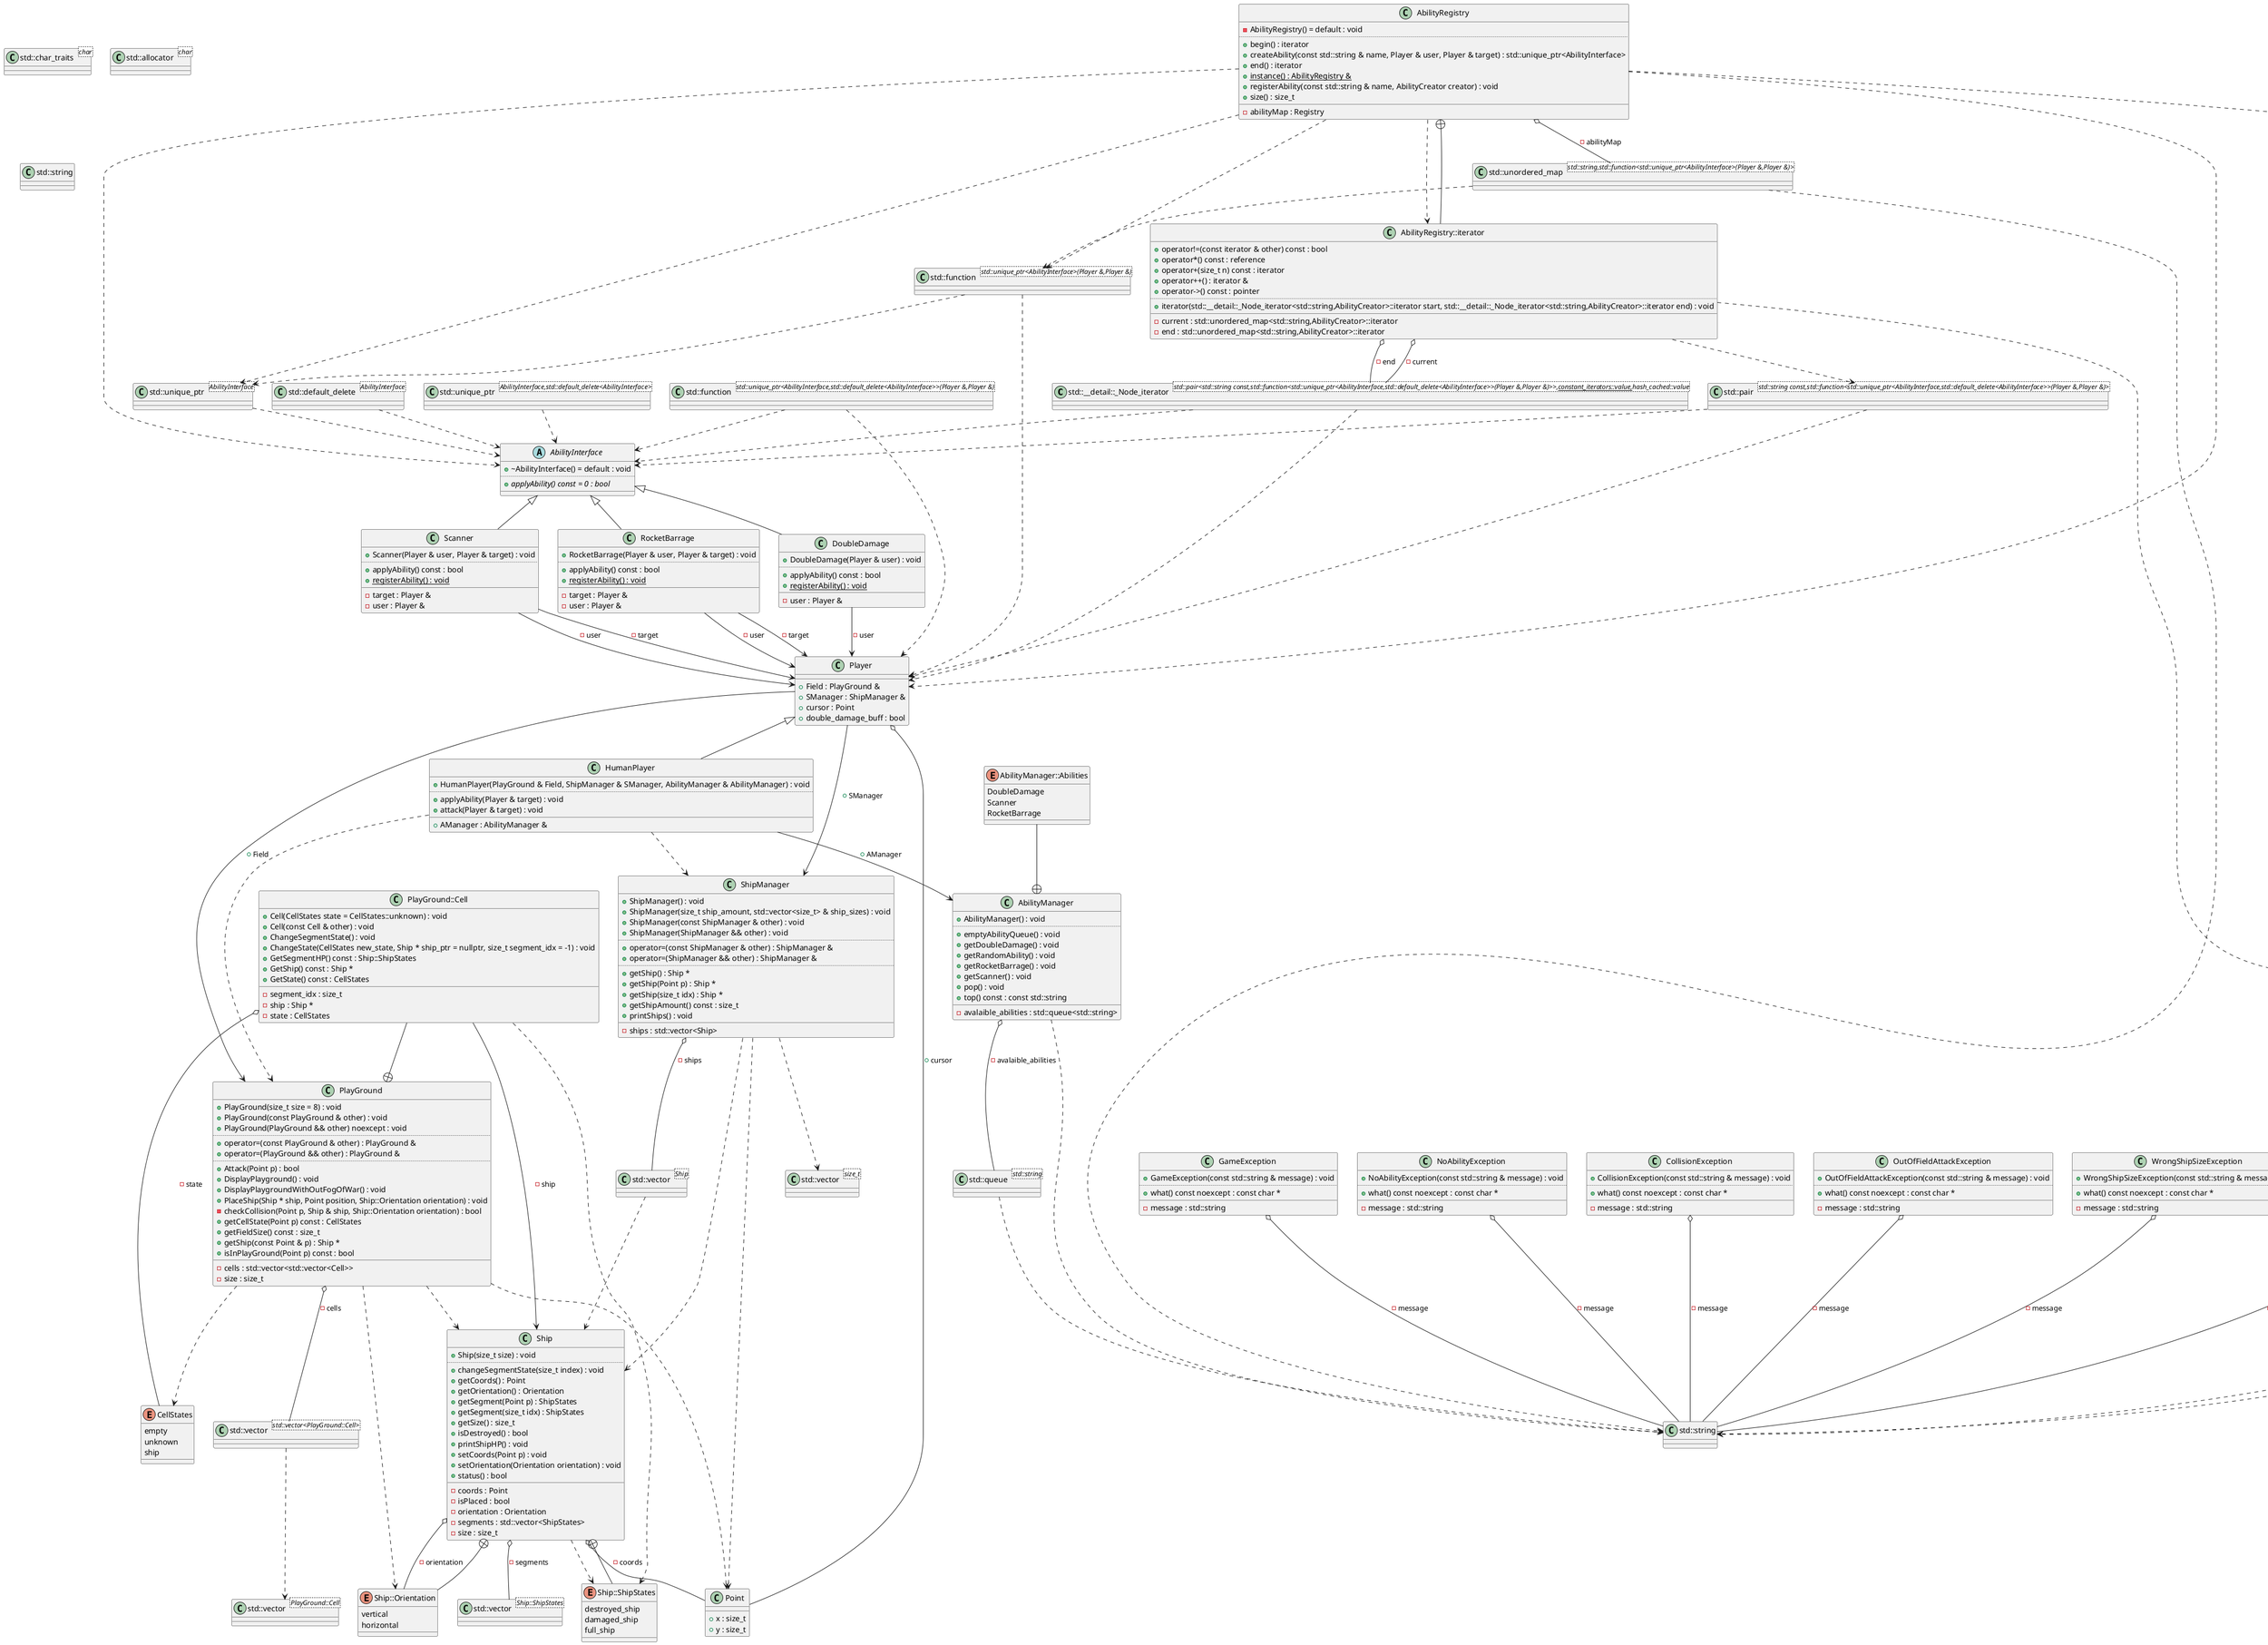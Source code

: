 @startuml
class "std::__detail::_Node_iterator<std::pair<std::string const,std::function<std::unique_ptr<AbilityInterface,std::default_delete<AbilityInterface>>(Player &,Player &)>>,__constant_iterators::value,__hash_cached::value>" as C_0004449643540916957189
class C_0004449643540916957189 {
__
}
class "std::string" as C_0001275076681856179721
class C_0001275076681856179721 {
__
}
class "std::vector<Ship::ShipStates>" as C_0012070552035441967676
class C_0012070552035441967676 {
__
}
class "std::vector<size_t>" as C_0009048762651940375792
class C_0009048762651940375792 {
__
}
class "std::vector<Ship>" as C_0010668212532447068380
class C_0010668212532447068380 {
__
}
class "std::unique_ptr<AbilityInterface>" as C_0001603642456660510360
class C_0001603642456660510360 {
__
}
class "std::function<std::unique_ptr<AbilityInterface>(Player &,Player &)>" as C_0007473334849562948175
class C_0007473334849562948175 {
__
}
class "std::unordered_map<std::string,std::function<std::unique_ptr<AbilityInterface>(Player &,Player &)>>" as C_0011220702600279671166
class C_0011220702600279671166 {
__
}
class "std::char_traits<char>" as C_0005535748063705580822
class C_0005535748063705580822 {
__
}
class "std::allocator<char>" as C_0002987924748245695187
class C_0002987924748245695187 {
__
}
class "std::string" as C_0010957948077403816313
class C_0010957948077403816313 {
__
}
class "std::default_delete<AbilityInterface>" as C_0009005584129432802063
class C_0009005584129432802063 {
__
}
class "std::unique_ptr<AbilityInterface,std::default_delete<AbilityInterface>>" as C_0000030218166798540365
class C_0000030218166798540365 {
__
}
class "std::function<std::unique_ptr<AbilityInterface,std::default_delete<AbilityInterface>>(Player &,Player &)>" as C_0006940668744115959276
class C_0006940668744115959276 {
__
}
class "std::pair<std::string const,std::function<std::unique_ptr<AbilityInterface,std::default_delete<AbilityInterface>>(Player &,Player &)>>" as C_0007031707510986757882
class C_0007031707510986757882 {
__
}
class "std::queue<std::string>" as C_0006609828724228130343
class C_0006609828724228130343 {
__
}
class "std::vector<PlayGround::Cell>" as C_0010394947047751168916
class C_0010394947047751168916 {
__
}
class "std::vector<std::vector<PlayGround::Cell>>" as C_0015276452310838919986
class C_0015276452310838919986 {
__
}
class "GameException" as C_0018289579989347309285
class C_0018289579989347309285 {
+GameException(const std::string & message) : void
..
+what() const noexcept : const char *
__
-message : std::string
}
class "NoAbilityException" as C_0005494508630382109428
class C_0005494508630382109428 {
+NoAbilityException(const std::string & message) : void
..
+what() const noexcept : const char *
__
-message : std::string
}
class "CollisionException" as C_0016096237383225318716
class C_0016096237383225318716 {
+CollisionException(const std::string & message) : void
..
+what() const noexcept : const char *
__
-message : std::string
}
class "OutOfFieldAttackException" as C_0006488909643758798999
class C_0006488909643758798999 {
+OutOfFieldAttackException(const std::string & message) : void
..
+what() const noexcept : const char *
__
-message : std::string
}
class "WrongShipSizeException" as C_0002765608692022154684
class C_0002765608692022154684 {
+WrongShipSizeException(const std::string & message) : void
..
+what() const noexcept : const char *
__
-message : std::string
}
class "WrongShipAmountException" as C_0006132211642022131397
class C_0006132211642022131397 {
+WrongShipAmountException(const std::string & message) : void
..
+what() const noexcept : const char *
__
-message : std::string
}
class "Point" as C_0017330203401231275776
class C_0017330203401231275776 {
__
+x : size_t
+y : size_t
}
class "Ship" as C_0014529657433315016423
class C_0014529657433315016423 {
+Ship(size_t size) : void
..
+changeSegmentState(size_t index) : void
+getCoords() : Point
+getOrientation() : Orientation
+getSegment(Point p) : ShipStates
+getSegment(size_t idx) : ShipStates
+getSize() : size_t
+isDestroyed() : bool
+printShipHP() : void
+setCoords(Point p) : void
+setOrientation(Orientation orientation) : void
+status() : bool
__
-coords : Point
-isPlaced : bool
-orientation : Orientation
-segments : std::vector<ShipStates>
-size : size_t
}
enum "Ship::Orientation" as C_0015200704647938469073
enum C_0015200704647938469073 {
vertical
horizontal
}
enum "Ship::ShipStates" as C_0009844379697287645638
enum C_0009844379697287645638 {
destroyed_ship
damaged_ship
full_ship
}
class "ShipManager" as C_0017499122254539489506
class C_0017499122254539489506 {
+ShipManager() : void
+ShipManager(size_t ship_amount, std::vector<size_t> & ship_sizes) : void
+ShipManager(const ShipManager & other) : void
+ShipManager(ShipManager && other) : void
..
+operator=(const ShipManager & other) : ShipManager &
+operator=(ShipManager && other) : ShipManager &
..
+getShip() : Ship *
+getShip(Point p) : Ship *
+getShip(size_t idx) : Ship *
+getShipAmount() const : size_t
+printShips() : void
__
-ships : std::vector<Ship>
}
abstract "AbilityInterface" as C_0018418403117949621286
abstract C_0018418403117949621286 {
+~AbilityInterface() = default : void
..
{abstract} +applyAbility() const = 0 : bool
__
}
class "DoubleDamage" as C_0000648866158297546465
class C_0000648866158297546465 {
+DoubleDamage(Player & user) : void
..
+applyAbility() const : bool
{static} +registerAbility() : void
__
-user : Player &
}
class "Scanner" as C_0013402225055324596433
class C_0013402225055324596433 {
+Scanner(Player & user, Player & target) : void
..
+applyAbility() const : bool
{static} +registerAbility() : void
__
-target : Player &
-user : Player &
}
class "RocketBarrage" as C_0011998025940278914008
class C_0011998025940278914008 {
+RocketBarrage(Player & user, Player & target) : void
..
+applyAbility() const : bool
{static} +registerAbility() : void
__
-target : Player &
-user : Player &
}
class "AbilityRegistry" as C_0016677220737534910727
class C_0016677220737534910727 {
-AbilityRegistry() = default : void
..
+begin() : iterator
+createAbility(const std::string & name, Player & user, Player & target) : std::unique_ptr<AbilityInterface>
+end() : iterator
{static} +instance() : AbilityRegistry &
+registerAbility(const std::string & name, AbilityCreator creator) : void
+size() : size_t
__
-abilityMap : Registry
}
class "AbilityRegistry::iterator" as C_0002165705464363680401
class C_0002165705464363680401 {
+operator!=(const iterator & other) const : bool
+operator*() const : reference
+operator+(size_t n) const : iterator
+operator++() : iterator &
+operator->() const : pointer
..
+iterator(std::__detail::_Node_iterator<std::string,AbilityCreator>::iterator start, std::__detail::_Node_iterator<std::string,AbilityCreator>::iterator end) : void
__
-current : std::unordered_map<std::string,AbilityCreator>::iterator
-end : std::unordered_map<std::string,AbilityCreator>::iterator
}
class "AbilityManager" as C_0002235219345516323367
class C_0002235219345516323367 {
+AbilityManager() : void
..
+emptyAbilityQueue() : void
+getDoubleDamage() : void
+getRandomAbility() : void
+getRocketBarrage() : void
+getScanner() : void
+pop() : void
+top() const : const std::string
__
-avalaible_abilities : std::queue<std::string>
}
enum "AbilityManager::Abilities" as C_0001910837611024354575
enum C_0001910837611024354575 {
DoubleDamage
Scanner
RocketBarrage
}
enum "CellStates" as C_0007786281775014655181
enum C_0007786281775014655181 {
empty
unknown
ship
}
class "PlayGround" as C_0006558446222404021839
class C_0006558446222404021839 {
+PlayGround(size_t size = 8) : void
+PlayGround(const PlayGround & other) : void
+PlayGround(PlayGround && other) noexcept : void
..
+operator=(const PlayGround & other) : PlayGround &
+operator=(PlayGround && other) : PlayGround &
..
+Attack(Point p) : bool
+DisplayPlayground() : void
+DisplayPlaygroundWithOutFogOfWar() : void
+PlaceShip(Ship * ship, Point position, Ship::Orientation orientation) : void
-checkCollision(Point p, Ship & ship, Ship::Orientation orientation) : bool
+getCellState(Point p) const : CellStates
+getFieldSize() const : size_t
+getShip(const Point & p) : Ship *
+isInPlayGround(Point p) const : bool
__
-cells : std::vector<std::vector<Cell>>
-size : size_t
}
class "PlayGround::Cell" as C_0005246984515395044746
class C_0005246984515395044746 {
+Cell(CellStates state = CellStates::unknown) : void
+Cell(const Cell & other) : void
+ChangeSegmentState() : void
+ChangeState(CellStates new_state, Ship * ship_ptr = nullptr, size_t segment_idx = -1) : void
+GetSegmentHP() const : Ship::ShipStates
+GetShip() const : Ship *
+GetState() const : CellStates
__
-segment_idx : size_t
-ship : Ship *
-state : CellStates
}
class "Player" as C_0003605716991605700936
class C_0003605716991605700936 {
__
+Field : PlayGround &
+SManager : ShipManager &
+cursor : Point
+double_damage_buff : bool
}
class "HumanPlayer" as C_0006734864703741281718
class C_0006734864703741281718 {
+HumanPlayer(PlayGround & Field, ShipManager & SManager, AbilityManager & AbilityManager) : void
..
+applyAbility(Player & target) : void
+attack(Player & target) : void
__
+AManager : AbilityManager &
}
C_0004449643540916957189 ..> C_0018418403117949621286
C_0004449643540916957189 ..> C_0003605716991605700936
C_0010668212532447068380 ..> C_0014529657433315016423
C_0001603642456660510360 ..> C_0018418403117949621286
C_0007473334849562948175 ..> C_0001603642456660510360
C_0007473334849562948175 ..> C_0003605716991605700936
C_0011220702600279671166 ..> C_0001275076681856179721
C_0011220702600279671166 ..> C_0007473334849562948175
C_0009005584129432802063 ..> C_0018418403117949621286
C_0000030218166798540365 ..> C_0018418403117949621286
C_0006940668744115959276 ..> C_0018418403117949621286
C_0006940668744115959276 ..> C_0003605716991605700936
C_0007031707510986757882 ..> C_0018418403117949621286
C_0007031707510986757882 ..> C_0003605716991605700936
C_0006609828724228130343 ..> C_0001275076681856179721
C_0015276452310838919986 ..> C_0010394947047751168916
C_0018289579989347309285 o-- C_0001275076681856179721 : -message
C_0005494508630382109428 o-- C_0001275076681856179721 : -message
C_0016096237383225318716 o-- C_0001275076681856179721 : -message
C_0006488909643758798999 o-- C_0001275076681856179721 : -message
C_0002765608692022154684 o-- C_0001275076681856179721 : -message
C_0006132211642022131397 o-- C_0001275076681856179721 : -message
C_0014529657433315016423 ..> C_0009844379697287645638
C_0014529657433315016423 o-- C_0017330203401231275776 : -coords
C_0014529657433315016423 o-- C_0015200704647938469073 : -orientation
C_0014529657433315016423 o-- C_0012070552035441967676 : -segments
C_0015200704647938469073 --+ C_0014529657433315016423
C_0009844379697287645638 --+ C_0014529657433315016423
C_0017499122254539489506 ..> C_0009048762651940375792
C_0017499122254539489506 ..> C_0014529657433315016423
C_0017499122254539489506 ..> C_0017330203401231275776
C_0017499122254539489506 o-- C_0010668212532447068380 : -ships
C_0000648866158297546465 --> C_0003605716991605700936 : -user
C_0018418403117949621286 <|-- C_0000648866158297546465

C_0013402225055324596433 --> C_0003605716991605700936 : -target
C_0013402225055324596433 --> C_0003605716991605700936 : -user
C_0018418403117949621286 <|-- C_0013402225055324596433

C_0011998025940278914008 --> C_0003605716991605700936 : -user
C_0011998025940278914008 --> C_0003605716991605700936 : -target
C_0018418403117949621286 <|-- C_0011998025940278914008

C_0016677220737534910727 ..> C_0001275076681856179721
C_0016677220737534910727 ..> C_0007473334849562948175
C_0016677220737534910727 ..> C_0003605716991605700936
C_0016677220737534910727 ..> C_0001603642456660510360
C_0016677220737534910727 ..> C_0018418403117949621286
C_0016677220737534910727 ..> C_0002165705464363680401
C_0016677220737534910727 o-- C_0011220702600279671166 : -abilityMap
C_0002165705464363680401 --+ C_0016677220737534910727
C_0002165705464363680401 ..> C_0007031707510986757882
C_0002165705464363680401 ..> C_0001275076681856179721
C_0002165705464363680401 o-- C_0004449643540916957189 : -current
C_0002165705464363680401 o-- C_0004449643540916957189 : -end
C_0002235219345516323367 ..> C_0001275076681856179721
C_0002235219345516323367 o-- C_0006609828724228130343 : -avalaible_abilities
C_0001910837611024354575 --+ C_0002235219345516323367
C_0006558446222404021839 ..> C_0017330203401231275776
C_0006558446222404021839 ..> C_0014529657433315016423
C_0006558446222404021839 ..> C_0015200704647938469073
C_0006558446222404021839 ..> C_0007786281775014655181
C_0006558446222404021839 o-- C_0015276452310838919986 : -cells
C_0005246984515395044746 --+ C_0006558446222404021839
C_0005246984515395044746 ..> C_0009844379697287645638
C_0005246984515395044746 o-- C_0007786281775014655181 : -state
C_0005246984515395044746 --> C_0014529657433315016423 : -ship
C_0003605716991605700936 --> C_0006558446222404021839 : +Field
C_0003605716991605700936 --> C_0017499122254539489506 : +SManager
C_0003605716991605700936 o-- C_0017330203401231275776 : +cursor
C_0006734864703741281718 ..> C_0006558446222404021839
C_0006734864703741281718 ..> C_0017499122254539489506
C_0006734864703741281718 --> C_0002235219345516323367 : +AManager
C_0003605716991605700936 <|-- C_0006734864703741281718


'Generated with clang-uml, version 0.5.5
'LLVM version Ubuntu clang version 18.1.3 (1ubuntu1)
@enduml
